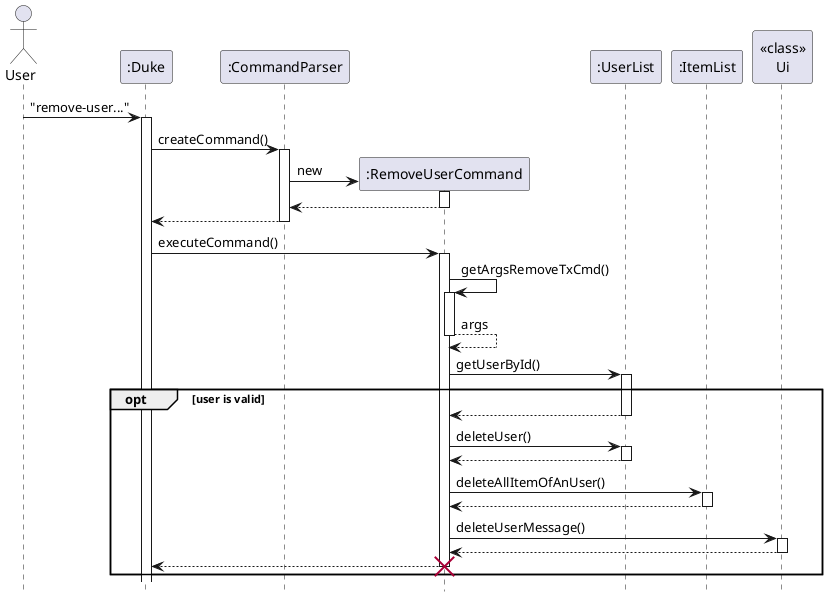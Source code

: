 @startuml
hide footbox

Actor User
"User" -> ":Duke": "remove-user..."
activate ":Duke"
":Duke" -> ":CommandParser": createCommand()
activate ":CommandParser"
":CommandParser" -> ":RemoveUserCommand"**: new
activate ":RemoveUserCommand"
return
":CommandParser" --> ":Duke"
deactivate

":Duke" -> ":RemoveUserCommand" : executeCommand()
activate ":RemoveUserCommand"
":RemoveUserCommand" -> ":RemoveUserCommand": getArgsRemoveTxCmd()
activate ":RemoveUserCommand"
return args
    ":RemoveUserCommand" -> ":UserList": getUserById()
    activate ":UserList"
opt user is valid
    ":UserList" --> ":RemoveUserCommand":
    deactivate ":UserList"

    ":RemoveUserCommand" -> ":UserList": deleteUser()
    activate ":UserList"
    return
    ":RemoveUserCommand" -> ":ItemList": deleteAllItemOfAnUser()
    activate ":ItemList"
    return
    ":RemoveUserCommand" -> "<<class>>\nUi": deleteUserMessage()
    activate "<<class>>\nUi"
    return
    deactivate "<<class>>\nUi"
    deactivate ":UserList"
    ":RemoveUserCommand" --> ":Duke"
    destroy ":RemoveUserCommand"
end

@enduml